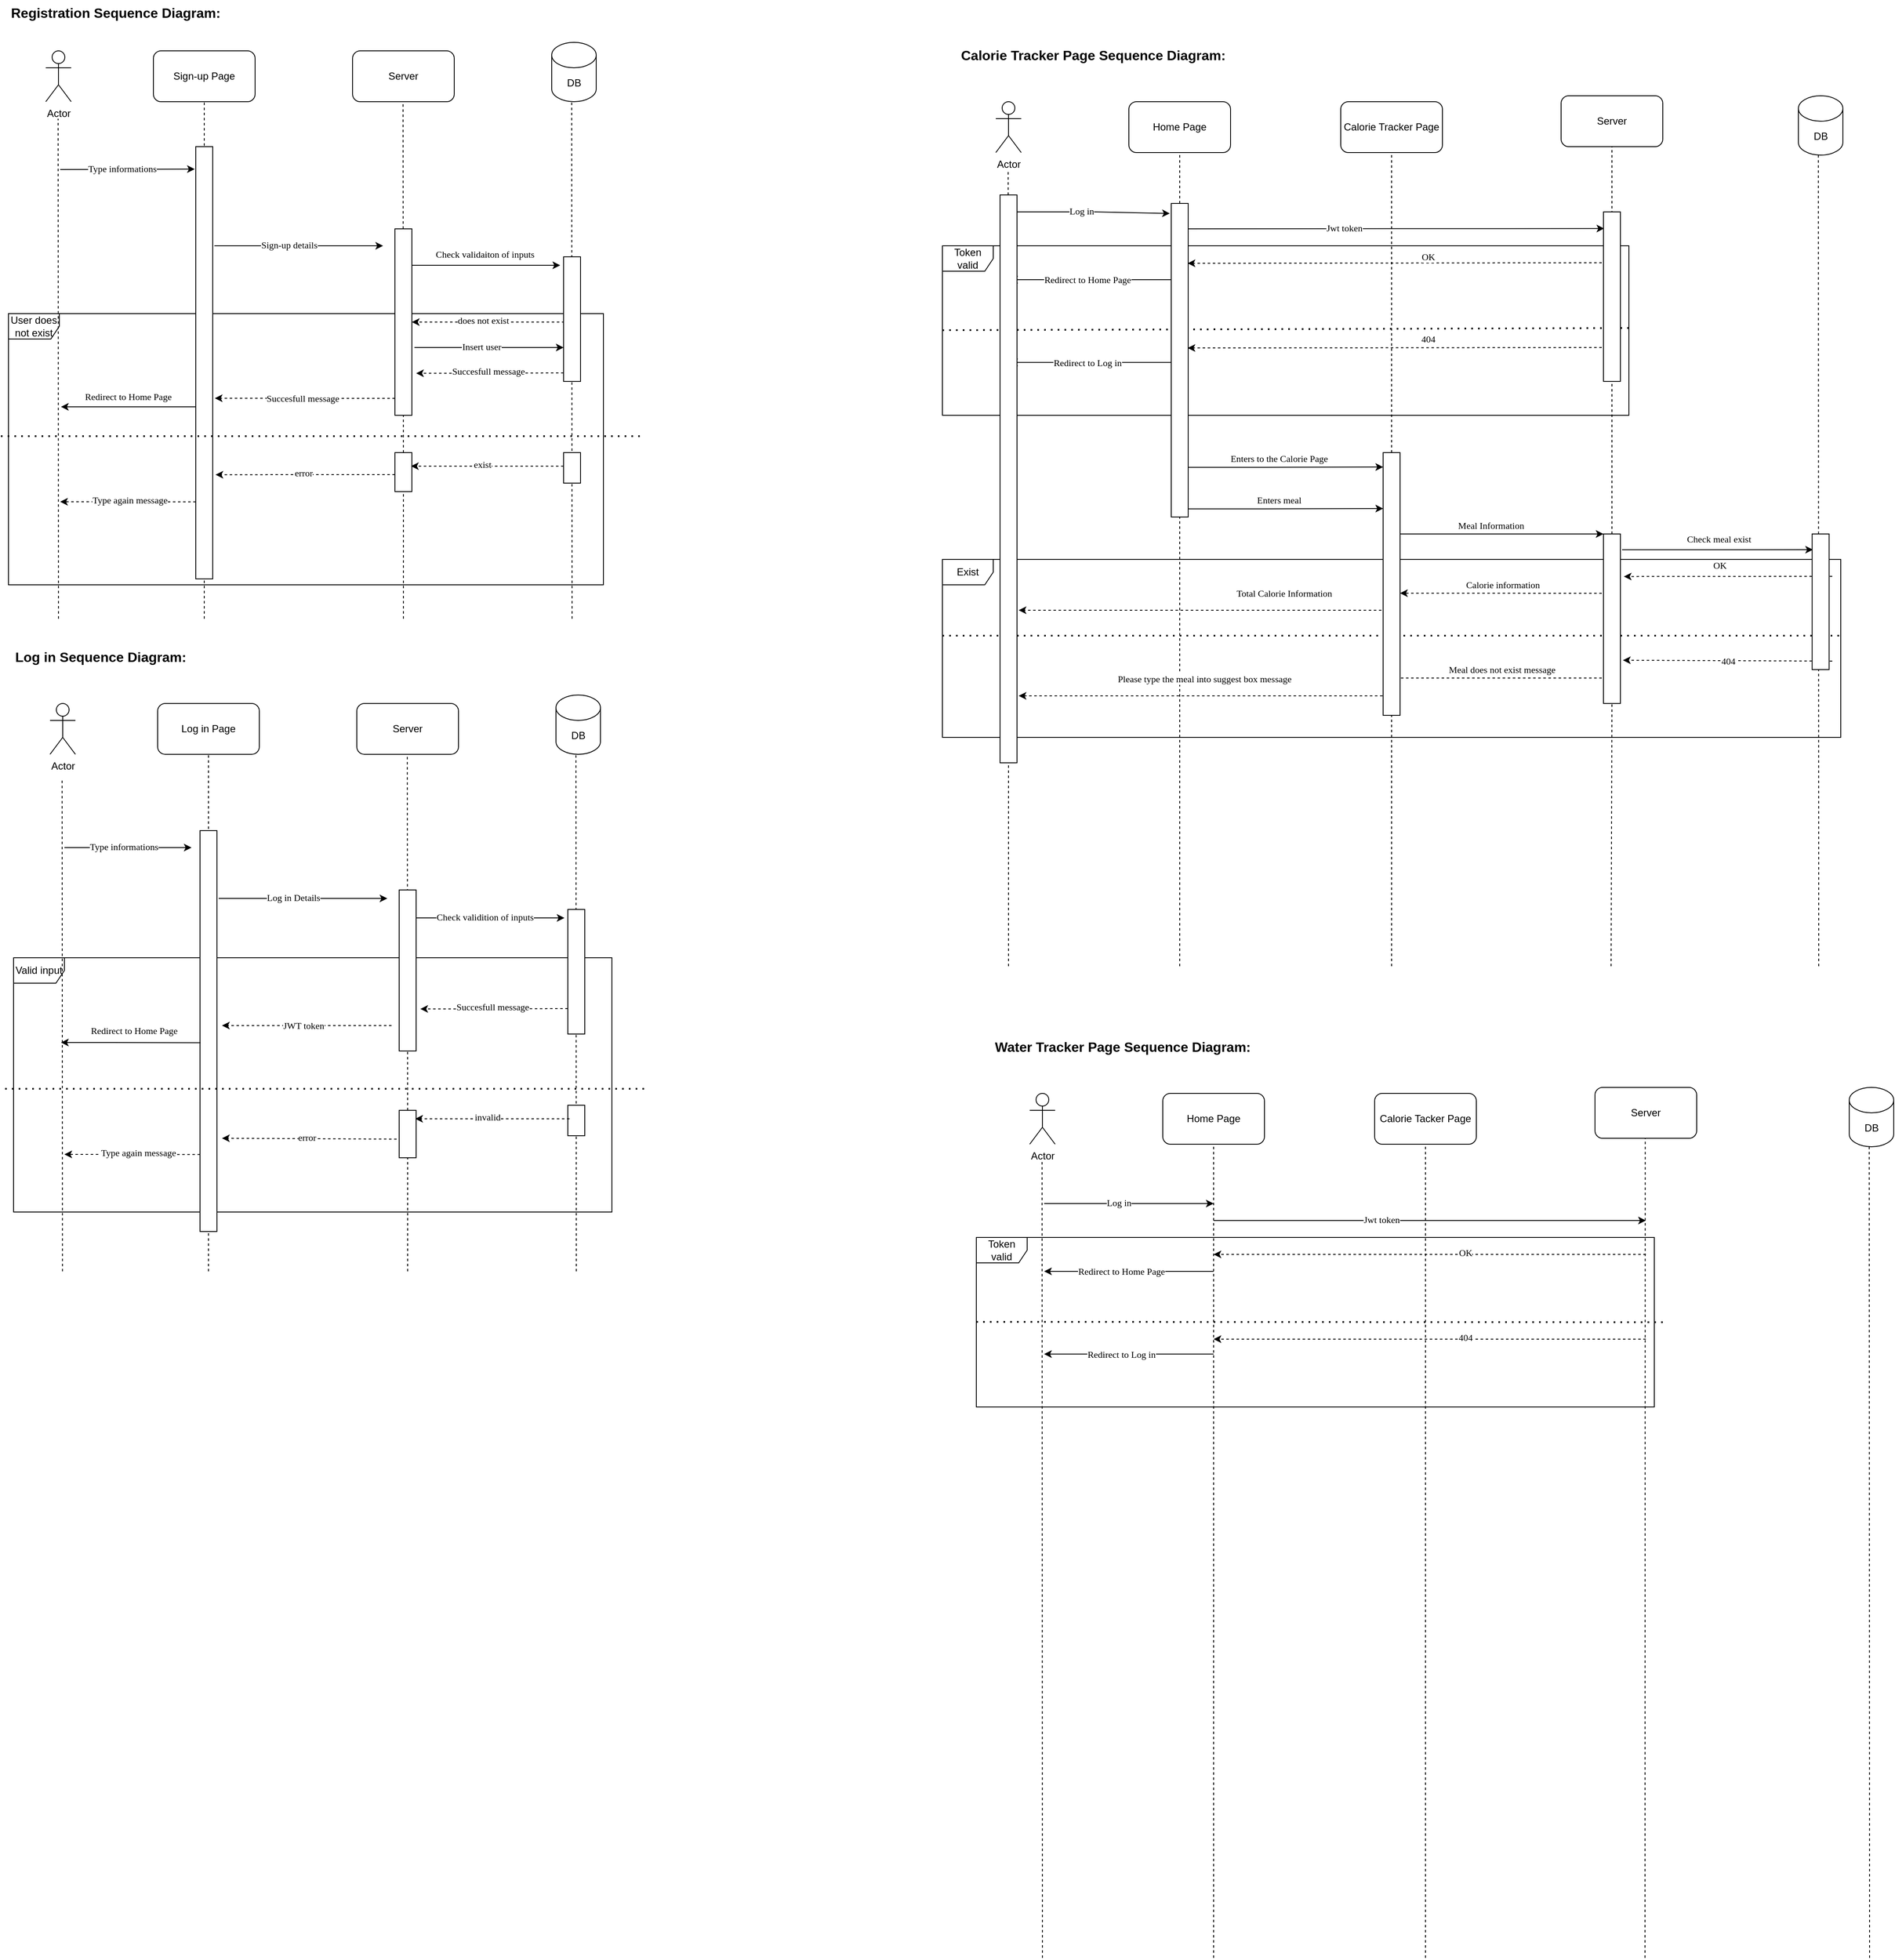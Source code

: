 <mxfile version="17.4.6" type="github">
  <diagram id="nZLM94ovh3mV7z_dbmCm" name="Page-1">
    <mxGraphModel dx="1497" dy="802" grid="1" gridSize="10" guides="1" tooltips="1" connect="1" arrows="1" fold="1" page="1" pageScale="1" pageWidth="5000" pageHeight="5000" math="0" shadow="0">
      <root>
        <mxCell id="0" />
        <mxCell id="1" parent="0" />
        <mxCell id="Yexyb0BpfmFyETItAoxo-177" value="Token valid" style="shape=umlFrame;whiteSpace=wrap;html=1;" vertex="1" parent="1">
          <mxGeometry x="1140" y="310" width="810" height="200" as="geometry" />
        </mxCell>
        <mxCell id="Yexyb0BpfmFyETItAoxo-48" value="Valid input" style="shape=umlFrame;whiteSpace=wrap;html=1;" vertex="1" parent="1">
          <mxGeometry x="44" y="1150" width="706" height="300" as="geometry" />
        </mxCell>
        <mxCell id="Yexyb0BpfmFyETItAoxo-45" value="User does not exist" style="shape=umlFrame;whiteSpace=wrap;html=1;" vertex="1" parent="1">
          <mxGeometry x="38" y="390" width="702" height="320" as="geometry" />
        </mxCell>
        <mxCell id="M2i2G8UK4aQcAIyvz-Gb-9" value="" style="endArrow=none;dashed=1;html=1;rounded=0;fontFamily=Verdana;entryX=0.5;entryY=1;entryDx=0;entryDy=0;startArrow=none;" parent="1" edge="1">
          <mxGeometry width="50" height="50" relative="1" as="geometry">
            <mxPoint x="703" y="750" as="sourcePoint" />
            <mxPoint x="702.58" y="140" as="targetPoint" />
          </mxGeometry>
        </mxCell>
        <mxCell id="M2i2G8UK4aQcAIyvz-Gb-10" value="" style="endArrow=none;dashed=1;html=1;rounded=0;fontFamily=Verdana;entryX=0.5;entryY=1;entryDx=0;entryDy=0;startArrow=none;" parent="1" source="M2i2G8UK4aQcAIyvz-Gb-37" edge="1">
          <mxGeometry width="50" height="50" relative="1" as="geometry">
            <mxPoint x="503.58" y="850" as="sourcePoint" />
            <mxPoint x="503.58" y="140" as="targetPoint" />
          </mxGeometry>
        </mxCell>
        <mxCell id="M2i2G8UK4aQcAIyvz-Gb-11" value="" style="endArrow=none;dashed=1;html=1;rounded=0;fontFamily=Verdana;entryX=0.5;entryY=1;entryDx=0;entryDy=0;" parent="1" target="M2i2G8UK4aQcAIyvz-Gb-12" edge="1">
          <mxGeometry width="50" height="50" relative="1" as="geometry">
            <mxPoint x="269" y="750" as="sourcePoint" />
            <mxPoint x="429" y="60" as="targetPoint" />
          </mxGeometry>
        </mxCell>
        <mxCell id="M2i2G8UK4aQcAIyvz-Gb-12" value="Sign-up Page" style="rounded=1;whiteSpace=wrap;html=1;flipH=0;flipV=0;" parent="1" vertex="1">
          <mxGeometry x="209" y="80" width="120" height="60" as="geometry" />
        </mxCell>
        <mxCell id="M2i2G8UK4aQcAIyvz-Gb-13" value="Server" style="rounded=1;whiteSpace=wrap;html=1;flipH=0;flipV=0;" parent="1" vertex="1">
          <mxGeometry x="444" y="80" width="120" height="60" as="geometry" />
        </mxCell>
        <mxCell id="M2i2G8UK4aQcAIyvz-Gb-14" value="DB" style="shape=cylinder3;whiteSpace=wrap;html=1;boundedLbl=1;backgroundOutline=1;size=15;flipH=0;flipV=0;" parent="1" vertex="1">
          <mxGeometry x="679" y="70" width="52.5" height="70" as="geometry" />
        </mxCell>
        <mxCell id="M2i2G8UK4aQcAIyvz-Gb-15" value="Actor" style="shape=umlActor;verticalLabelPosition=bottom;verticalAlign=top;html=1;outlineConnect=0;" parent="1" vertex="1">
          <mxGeometry x="82" y="80" width="30" height="60" as="geometry" />
        </mxCell>
        <mxCell id="M2i2G8UK4aQcAIyvz-Gb-16" value="" style="endArrow=classic;html=1;rounded=0;fontFamily=Verdana;entryX=-0.061;entryY=0.052;entryDx=0;entryDy=0;entryPerimeter=0;" parent="1" edge="1" target="M2i2G8UK4aQcAIyvz-Gb-28">
          <mxGeometry width="50" height="50" relative="1" as="geometry">
            <mxPoint x="99" y="220" as="sourcePoint" />
            <mxPoint x="249" y="220" as="targetPoint" />
          </mxGeometry>
        </mxCell>
        <mxCell id="M2i2G8UK4aQcAIyvz-Gb-17" value="Type informations" style="edgeLabel;html=1;align=center;verticalAlign=middle;resizable=0;points=[];fontFamily=Verdana;" parent="M2i2G8UK4aQcAIyvz-Gb-16" vertex="1" connectable="0">
          <mxGeometry x="-0.293" y="1" relative="1" as="geometry">
            <mxPoint x="17" as="offset" />
          </mxGeometry>
        </mxCell>
        <mxCell id="M2i2G8UK4aQcAIyvz-Gb-18" value="" style="endArrow=classic;html=1;rounded=0;fontFamily=Verdana;" parent="1" edge="1">
          <mxGeometry width="50" height="50" relative="1" as="geometry">
            <mxPoint x="281.0" y="310" as="sourcePoint" />
            <mxPoint x="480" y="310" as="targetPoint" />
          </mxGeometry>
        </mxCell>
        <mxCell id="M2i2G8UK4aQcAIyvz-Gb-19" value="Sign-up details" style="edgeLabel;html=1;align=center;verticalAlign=middle;resizable=0;points=[];fontFamily=Verdana;" parent="M2i2G8UK4aQcAIyvz-Gb-18" vertex="1" connectable="0">
          <mxGeometry x="-0.293" y="1" relative="1" as="geometry">
            <mxPoint x="17" as="offset" />
          </mxGeometry>
        </mxCell>
        <mxCell id="M2i2G8UK4aQcAIyvz-Gb-20" value="" style="endArrow=classic;html=1;rounded=0;fontFamily=Verdana;" parent="1" edge="1">
          <mxGeometry width="50" height="50" relative="1" as="geometry">
            <mxPoint x="499" y="333" as="sourcePoint" />
            <mxPoint x="689" y="333" as="targetPoint" />
          </mxGeometry>
        </mxCell>
        <mxCell id="M2i2G8UK4aQcAIyvz-Gb-21" value="Check validaiton of inputs" style="edgeLabel;html=1;align=center;verticalAlign=middle;resizable=0;points=[];fontFamily=Verdana;" parent="M2i2G8UK4aQcAIyvz-Gb-20" vertex="1" connectable="0">
          <mxGeometry x="-0.293" y="1" relative="1" as="geometry">
            <mxPoint x="34" y="-12" as="offset" />
          </mxGeometry>
        </mxCell>
        <mxCell id="M2i2G8UK4aQcAIyvz-Gb-22" value="" style="endArrow=classic;html=1;rounded=0;dashed=1;fontFamily=Verdana;" parent="1" edge="1">
          <mxGeometry width="50" height="50" relative="1" as="geometry">
            <mxPoint x="694" y="400" as="sourcePoint" />
            <mxPoint x="514" y="400" as="targetPoint" />
          </mxGeometry>
        </mxCell>
        <mxCell id="M2i2G8UK4aQcAIyvz-Gb-23" value="does not exist" style="edgeLabel;html=1;align=center;verticalAlign=middle;resizable=0;points=[];fontFamily=Verdana;" parent="M2i2G8UK4aQcAIyvz-Gb-22" vertex="1" connectable="0">
          <mxGeometry x="-0.293" y="1" relative="1" as="geometry">
            <mxPoint x="-33" y="-3" as="offset" />
          </mxGeometry>
        </mxCell>
        <mxCell id="M2i2G8UK4aQcAIyvz-Gb-24" value="" style="endArrow=classic;html=1;rounded=0;dashed=1;fontFamily=Verdana;entryX=1.125;entryY=0.582;entryDx=0;entryDy=0;entryPerimeter=0;" parent="1" target="M2i2G8UK4aQcAIyvz-Gb-28" edge="1">
          <mxGeometry width="50" height="50" relative="1" as="geometry">
            <mxPoint x="494" y="490" as="sourcePoint" />
            <mxPoint x="289" y="490" as="targetPoint" />
          </mxGeometry>
        </mxCell>
        <mxCell id="M2i2G8UK4aQcAIyvz-Gb-25" value="Succesfull message" style="edgeLabel;html=1;align=center;verticalAlign=middle;resizable=0;points=[];fontFamily=Verdana;" parent="M2i2G8UK4aQcAIyvz-Gb-24" vertex="1" connectable="0">
          <mxGeometry x="-0.293" y="1" relative="1" as="geometry">
            <mxPoint x="-34" y="-1" as="offset" />
          </mxGeometry>
        </mxCell>
        <mxCell id="M2i2G8UK4aQcAIyvz-Gb-28" value="" style="verticalLabelPosition=bottom;verticalAlign=top;html=1;shape=mxgraph.basic.rect;fillColor2=none;strokeWidth=1;size=20;indent=5;fontFamily=Verdana;" parent="1" vertex="1">
          <mxGeometry x="259" y="193" width="20" height="510" as="geometry" />
        </mxCell>
        <mxCell id="M2i2G8UK4aQcAIyvz-Gb-29" value="" style="verticalLabelPosition=bottom;verticalAlign=top;html=1;shape=mxgraph.basic.rect;fillColor2=none;strokeWidth=1;size=20;indent=5;fontFamily=Verdana;" parent="1" vertex="1">
          <mxGeometry x="693" y="323" width="20" height="147" as="geometry" />
        </mxCell>
        <mxCell id="M2i2G8UK4aQcAIyvz-Gb-30" value="" style="endArrow=none;dashed=1;html=1;dashPattern=1 3;strokeWidth=2;rounded=0;fontFamily=Verdana;" parent="1" edge="1">
          <mxGeometry width="50" height="50" relative="1" as="geometry">
            <mxPoint x="29" y="534.58" as="sourcePoint" />
            <mxPoint x="789" y="534.58" as="targetPoint" />
          </mxGeometry>
        </mxCell>
        <mxCell id="M2i2G8UK4aQcAIyvz-Gb-31" value="" style="verticalLabelPosition=bottom;verticalAlign=top;html=1;shape=mxgraph.basic.rect;fillColor2=none;strokeWidth=1;size=20;indent=5;fontFamily=Verdana;" parent="1" vertex="1">
          <mxGeometry x="494" y="290" width="20" height="220" as="geometry" />
        </mxCell>
        <mxCell id="M2i2G8UK4aQcAIyvz-Gb-32" value="" style="endArrow=classic;html=1;rounded=0;fontFamily=Verdana;" parent="1" edge="1">
          <mxGeometry width="50" height="50" relative="1" as="geometry">
            <mxPoint x="517" y="430" as="sourcePoint" />
            <mxPoint x="693.0" y="430" as="targetPoint" />
          </mxGeometry>
        </mxCell>
        <mxCell id="M2i2G8UK4aQcAIyvz-Gb-33" value="Insert user" style="edgeLabel;html=1;align=center;verticalAlign=middle;resizable=0;points=[];fontFamily=Verdana;" parent="M2i2G8UK4aQcAIyvz-Gb-32" vertex="1" connectable="0">
          <mxGeometry x="-0.293" y="1" relative="1" as="geometry">
            <mxPoint x="17" as="offset" />
          </mxGeometry>
        </mxCell>
        <mxCell id="M2i2G8UK4aQcAIyvz-Gb-34" value="" style="endArrow=classic;html=1;rounded=0;dashed=1;fontFamily=Verdana;" parent="1" edge="1">
          <mxGeometry width="50" height="50" relative="1" as="geometry">
            <mxPoint x="693.0" y="460" as="sourcePoint" />
            <mxPoint x="519" y="460.42" as="targetPoint" />
          </mxGeometry>
        </mxCell>
        <mxCell id="M2i2G8UK4aQcAIyvz-Gb-35" value="Succesfull message" style="edgeLabel;html=1;align=center;verticalAlign=middle;resizable=0;points=[];fontFamily=Verdana;" parent="M2i2G8UK4aQcAIyvz-Gb-34" vertex="1" connectable="0">
          <mxGeometry x="-0.293" y="1" relative="1" as="geometry">
            <mxPoint x="-28" y="-3" as="offset" />
          </mxGeometry>
        </mxCell>
        <mxCell id="M2i2G8UK4aQcAIyvz-Gb-36" value="" style="verticalLabelPosition=bottom;verticalAlign=top;html=1;shape=mxgraph.basic.rect;fillColor2=none;strokeWidth=1;size=20;indent=5;fontFamily=Verdana;" parent="1" vertex="1">
          <mxGeometry x="693" y="554" width="20" height="36" as="geometry" />
        </mxCell>
        <mxCell id="M2i2G8UK4aQcAIyvz-Gb-37" value="" style="verticalLabelPosition=bottom;verticalAlign=top;html=1;shape=mxgraph.basic.rect;fillColor2=none;strokeWidth=1;size=20;indent=5;fontFamily=Verdana;" parent="1" vertex="1">
          <mxGeometry x="494" y="554" width="20" height="46" as="geometry" />
        </mxCell>
        <mxCell id="M2i2G8UK4aQcAIyvz-Gb-38" value="" style="endArrow=none;dashed=1;html=1;rounded=0;fontFamily=Verdana;entryX=0.5;entryY=1;entryDx=0;entryDy=0;" parent="1" target="M2i2G8UK4aQcAIyvz-Gb-37" edge="1">
          <mxGeometry width="50" height="50" relative="1" as="geometry">
            <mxPoint x="504" y="750" as="sourcePoint" />
            <mxPoint x="503.58" y="140" as="targetPoint" />
          </mxGeometry>
        </mxCell>
        <mxCell id="M2i2G8UK4aQcAIyvz-Gb-39" value="" style="endArrow=classic;html=1;rounded=0;dashed=1;fontFamily=Verdana;" parent="1" edge="1">
          <mxGeometry width="50" height="50" relative="1" as="geometry">
            <mxPoint x="693.0" y="570" as="sourcePoint" />
            <mxPoint x="513.0" y="570" as="targetPoint" />
          </mxGeometry>
        </mxCell>
        <mxCell id="M2i2G8UK4aQcAIyvz-Gb-40" value="exist" style="edgeLabel;html=1;align=center;verticalAlign=middle;resizable=0;points=[];fontFamily=Verdana;" parent="M2i2G8UK4aQcAIyvz-Gb-39" vertex="1" connectable="0">
          <mxGeometry x="-0.293" y="1" relative="1" as="geometry">
            <mxPoint x="-33" y="-3" as="offset" />
          </mxGeometry>
        </mxCell>
        <mxCell id="M2i2G8UK4aQcAIyvz-Gb-41" value="" style="endArrow=classic;html=1;rounded=0;dashed=1;fontFamily=Verdana;entryX=1.167;entryY=0.759;entryDx=0;entryDy=0;entryPerimeter=0;" parent="1" target="M2i2G8UK4aQcAIyvz-Gb-28" edge="1">
          <mxGeometry width="50" height="50" relative="1" as="geometry">
            <mxPoint x="494" y="580" as="sourcePoint" />
            <mxPoint x="314" y="580" as="targetPoint" />
          </mxGeometry>
        </mxCell>
        <mxCell id="M2i2G8UK4aQcAIyvz-Gb-42" value="error" style="edgeLabel;html=1;align=center;verticalAlign=middle;resizable=0;points=[];fontFamily=Verdana;" parent="M2i2G8UK4aQcAIyvz-Gb-41" vertex="1" connectable="0">
          <mxGeometry x="-0.293" y="1" relative="1" as="geometry">
            <mxPoint x="-33" y="-3" as="offset" />
          </mxGeometry>
        </mxCell>
        <mxCell id="M2i2G8UK4aQcAIyvz-Gb-43" value="" style="endArrow=classic;html=1;rounded=0;dashed=1;fontFamily=Verdana;" parent="1" edge="1">
          <mxGeometry width="50" height="50" relative="1" as="geometry">
            <mxPoint x="259" y="612.08" as="sourcePoint" />
            <mxPoint x="99" y="612" as="targetPoint" />
          </mxGeometry>
        </mxCell>
        <mxCell id="M2i2G8UK4aQcAIyvz-Gb-44" value="Type again message" style="edgeLabel;html=1;align=center;verticalAlign=middle;resizable=0;points=[];fontFamily=Verdana;" parent="M2i2G8UK4aQcAIyvz-Gb-43" vertex="1" connectable="0">
          <mxGeometry x="-0.293" y="1" relative="1" as="geometry">
            <mxPoint x="-22" y="-3" as="offset" />
          </mxGeometry>
        </mxCell>
        <mxCell id="M2i2G8UK4aQcAIyvz-Gb-45" value="" style="endArrow=none;dashed=1;html=1;rounded=0;fontFamily=Verdana;entryX=0.5;entryY=1;entryDx=0;entryDy=0;" parent="1" edge="1">
          <mxGeometry width="50" height="50" relative="1" as="geometry">
            <mxPoint x="97" y="750" as="sourcePoint" />
            <mxPoint x="96.58" y="160" as="targetPoint" />
          </mxGeometry>
        </mxCell>
        <mxCell id="M2i2G8UK4aQcAIyvz-Gb-48" value="Registration Sequence Diagram:" style="text;html=1;strokeColor=none;fillColor=none;align=left;verticalAlign=middle;whiteSpace=wrap;rounded=0;fontStyle=1;fontSize=16;" parent="1" vertex="1">
          <mxGeometry x="39" y="20" width="341" height="30" as="geometry" />
        </mxCell>
        <mxCell id="Yexyb0BpfmFyETItAoxo-3" value="" style="endArrow=none;dashed=1;html=1;rounded=0;fontFamily=Verdana;entryX=0.5;entryY=1;entryDx=0;entryDy=0;" edge="1" parent="1">
          <mxGeometry width="50" height="50" relative="1" as="geometry">
            <mxPoint x="708" y="1520" as="sourcePoint" />
            <mxPoint x="707.58" y="910" as="targetPoint" />
          </mxGeometry>
        </mxCell>
        <mxCell id="Yexyb0BpfmFyETItAoxo-4" value="" style="endArrow=none;dashed=1;html=1;rounded=0;fontFamily=Verdana;entryX=0.5;entryY=1;entryDx=0;entryDy=0;startArrow=none;" edge="1" parent="1" source="Yexyb0BpfmFyETItAoxo-31">
          <mxGeometry width="50" height="50" relative="1" as="geometry">
            <mxPoint x="508.58" y="1620" as="sourcePoint" />
            <mxPoint x="508.58" y="910" as="targetPoint" />
          </mxGeometry>
        </mxCell>
        <mxCell id="Yexyb0BpfmFyETItAoxo-5" value="" style="endArrow=none;dashed=1;html=1;rounded=0;fontFamily=Verdana;entryX=0.5;entryY=1;entryDx=0;entryDy=0;" edge="1" parent="1" target="Yexyb0BpfmFyETItAoxo-6">
          <mxGeometry width="50" height="50" relative="1" as="geometry">
            <mxPoint x="274" y="1520" as="sourcePoint" />
            <mxPoint x="434" y="830" as="targetPoint" />
          </mxGeometry>
        </mxCell>
        <mxCell id="Yexyb0BpfmFyETItAoxo-6" value="Log in Page" style="rounded=1;whiteSpace=wrap;html=1;flipH=0;flipV=0;" vertex="1" parent="1">
          <mxGeometry x="214" y="850" width="120" height="60" as="geometry" />
        </mxCell>
        <mxCell id="Yexyb0BpfmFyETItAoxo-7" value="Server" style="rounded=1;whiteSpace=wrap;html=1;flipH=0;flipV=0;" vertex="1" parent="1">
          <mxGeometry x="449" y="850" width="120" height="60" as="geometry" />
        </mxCell>
        <mxCell id="Yexyb0BpfmFyETItAoxo-8" value="DB" style="shape=cylinder3;whiteSpace=wrap;html=1;boundedLbl=1;backgroundOutline=1;size=15;flipH=0;flipV=0;" vertex="1" parent="1">
          <mxGeometry x="684" y="840" width="52.5" height="70" as="geometry" />
        </mxCell>
        <mxCell id="Yexyb0BpfmFyETItAoxo-9" value="Actor" style="shape=umlActor;verticalLabelPosition=bottom;verticalAlign=top;html=1;outlineConnect=0;" vertex="1" parent="1">
          <mxGeometry x="87" y="850" width="30" height="60" as="geometry" />
        </mxCell>
        <mxCell id="Yexyb0BpfmFyETItAoxo-10" value="" style="endArrow=classic;html=1;rounded=0;fontFamily=Verdana;" edge="1" parent="1">
          <mxGeometry width="50" height="50" relative="1" as="geometry">
            <mxPoint x="104" y="1020" as="sourcePoint" />
            <mxPoint x="254" y="1020" as="targetPoint" />
          </mxGeometry>
        </mxCell>
        <mxCell id="Yexyb0BpfmFyETItAoxo-11" value="Type informations" style="edgeLabel;html=1;align=center;verticalAlign=middle;resizable=0;points=[];fontFamily=Verdana;" vertex="1" connectable="0" parent="Yexyb0BpfmFyETItAoxo-10">
          <mxGeometry x="-0.293" y="1" relative="1" as="geometry">
            <mxPoint x="17" as="offset" />
          </mxGeometry>
        </mxCell>
        <mxCell id="Yexyb0BpfmFyETItAoxo-12" value="" style="endArrow=classic;html=1;rounded=0;fontFamily=Verdana;" edge="1" parent="1">
          <mxGeometry width="50" height="50" relative="1" as="geometry">
            <mxPoint x="286.0" y="1080" as="sourcePoint" />
            <mxPoint x="485" y="1080" as="targetPoint" />
          </mxGeometry>
        </mxCell>
        <mxCell id="Yexyb0BpfmFyETItAoxo-13" value="Log in Details" style="edgeLabel;html=1;align=center;verticalAlign=middle;resizable=0;points=[];fontFamily=Verdana;" vertex="1" connectable="0" parent="Yexyb0BpfmFyETItAoxo-12">
          <mxGeometry x="-0.293" y="1" relative="1" as="geometry">
            <mxPoint x="17" as="offset" />
          </mxGeometry>
        </mxCell>
        <mxCell id="Yexyb0BpfmFyETItAoxo-14" value="" style="endArrow=classic;html=1;rounded=0;fontFamily=Verdana;" edge="1" parent="1">
          <mxGeometry width="50" height="50" relative="1" as="geometry">
            <mxPoint x="504" y="1103" as="sourcePoint" />
            <mxPoint x="694" y="1103" as="targetPoint" />
          </mxGeometry>
        </mxCell>
        <mxCell id="Yexyb0BpfmFyETItAoxo-15" value="Check validition of inputs" style="edgeLabel;html=1;align=center;verticalAlign=middle;resizable=0;points=[];fontFamily=Verdana;" vertex="1" connectable="0" parent="Yexyb0BpfmFyETItAoxo-14">
          <mxGeometry x="-0.293" y="1" relative="1" as="geometry">
            <mxPoint x="29" as="offset" />
          </mxGeometry>
        </mxCell>
        <mxCell id="Yexyb0BpfmFyETItAoxo-18" value="" style="endArrow=classic;html=1;rounded=0;dashed=1;fontFamily=Verdana;" edge="1" parent="1">
          <mxGeometry width="50" height="50" relative="1" as="geometry">
            <mxPoint x="490" y="1230" as="sourcePoint" />
            <mxPoint x="290" y="1230" as="targetPoint" />
            <Array as="points" />
          </mxGeometry>
        </mxCell>
        <mxCell id="Yexyb0BpfmFyETItAoxo-19" value="JWT token" style="edgeLabel;html=1;align=center;verticalAlign=middle;resizable=0;points=[];fontFamily=Verdana;" vertex="1" connectable="0" parent="Yexyb0BpfmFyETItAoxo-18">
          <mxGeometry x="-0.293" y="1" relative="1" as="geometry">
            <mxPoint x="-34" y="-1" as="offset" />
          </mxGeometry>
        </mxCell>
        <mxCell id="Yexyb0BpfmFyETItAoxo-22" value="" style="verticalLabelPosition=bottom;verticalAlign=top;html=1;shape=mxgraph.basic.rect;fillColor2=none;strokeWidth=1;size=20;indent=5;fontFamily=Verdana;" vertex="1" parent="1">
          <mxGeometry x="264" y="1000" width="20" height="473" as="geometry" />
        </mxCell>
        <mxCell id="Yexyb0BpfmFyETItAoxo-23" value="" style="verticalLabelPosition=bottom;verticalAlign=top;html=1;shape=mxgraph.basic.rect;fillColor2=none;strokeWidth=1;size=20;indent=5;fontFamily=Verdana;" vertex="1" parent="1">
          <mxGeometry x="698" y="1093" width="20" height="147" as="geometry" />
        </mxCell>
        <mxCell id="Yexyb0BpfmFyETItAoxo-24" value="" style="endArrow=none;dashed=1;html=1;dashPattern=1 3;strokeWidth=2;rounded=0;fontFamily=Verdana;" edge="1" parent="1">
          <mxGeometry width="50" height="50" relative="1" as="geometry">
            <mxPoint x="34" y="1304.58" as="sourcePoint" />
            <mxPoint x="794" y="1304.58" as="targetPoint" />
          </mxGeometry>
        </mxCell>
        <mxCell id="Yexyb0BpfmFyETItAoxo-25" value="" style="verticalLabelPosition=bottom;verticalAlign=top;html=1;shape=mxgraph.basic.rect;fillColor2=none;strokeWidth=1;size=20;indent=5;fontFamily=Verdana;" vertex="1" parent="1">
          <mxGeometry x="499" y="1070" width="20" height="190" as="geometry" />
        </mxCell>
        <mxCell id="Yexyb0BpfmFyETItAoxo-28" value="" style="endArrow=classic;html=1;rounded=0;dashed=1;fontFamily=Verdana;" edge="1" parent="1">
          <mxGeometry width="50" height="50" relative="1" as="geometry">
            <mxPoint x="698.0" y="1210" as="sourcePoint" />
            <mxPoint x="524" y="1210.42" as="targetPoint" />
          </mxGeometry>
        </mxCell>
        <mxCell id="Yexyb0BpfmFyETItAoxo-29" value="Succesfull message" style="edgeLabel;html=1;align=center;verticalAlign=middle;resizable=0;points=[];fontFamily=Verdana;" vertex="1" connectable="0" parent="Yexyb0BpfmFyETItAoxo-28">
          <mxGeometry x="-0.293" y="1" relative="1" as="geometry">
            <mxPoint x="-28" y="-3" as="offset" />
          </mxGeometry>
        </mxCell>
        <mxCell id="Yexyb0BpfmFyETItAoxo-30" value="" style="verticalLabelPosition=bottom;verticalAlign=top;html=1;shape=mxgraph.basic.rect;fillColor2=none;strokeWidth=1;size=20;indent=5;fontFamily=Verdana;" vertex="1" parent="1">
          <mxGeometry x="698" y="1324" width="20" height="36" as="geometry" />
        </mxCell>
        <mxCell id="Yexyb0BpfmFyETItAoxo-31" value="" style="verticalLabelPosition=bottom;verticalAlign=top;html=1;shape=mxgraph.basic.rect;fillColor2=none;strokeWidth=1;size=20;indent=5;fontFamily=Verdana;" vertex="1" parent="1">
          <mxGeometry x="499" y="1330" width="20" height="56" as="geometry" />
        </mxCell>
        <mxCell id="Yexyb0BpfmFyETItAoxo-32" value="" style="endArrow=none;dashed=1;html=1;rounded=0;fontFamily=Verdana;entryX=0.5;entryY=1;entryDx=0;entryDy=0;" edge="1" parent="1" target="Yexyb0BpfmFyETItAoxo-31">
          <mxGeometry width="50" height="50" relative="1" as="geometry">
            <mxPoint x="509" y="1520" as="sourcePoint" />
            <mxPoint x="508.58" y="910" as="targetPoint" />
          </mxGeometry>
        </mxCell>
        <mxCell id="Yexyb0BpfmFyETItAoxo-33" value="" style="endArrow=classic;html=1;rounded=0;dashed=1;fontFamily=Verdana;" edge="1" parent="1">
          <mxGeometry width="50" height="50" relative="1" as="geometry">
            <mxPoint x="700" y="1340" as="sourcePoint" />
            <mxPoint x="518.0" y="1340" as="targetPoint" />
          </mxGeometry>
        </mxCell>
        <mxCell id="Yexyb0BpfmFyETItAoxo-34" value="invalid" style="edgeLabel;html=1;align=center;verticalAlign=middle;resizable=0;points=[];fontFamily=Verdana;" vertex="1" connectable="0" parent="Yexyb0BpfmFyETItAoxo-33">
          <mxGeometry x="-0.293" y="1" relative="1" as="geometry">
            <mxPoint x="-33" y="-3" as="offset" />
          </mxGeometry>
        </mxCell>
        <mxCell id="Yexyb0BpfmFyETItAoxo-35" value="" style="endArrow=classic;html=1;rounded=0;dashed=1;fontFamily=Verdana;exitX=-0.15;exitY=0.607;exitDx=0;exitDy=0;exitPerimeter=0;" edge="1" parent="1" source="Yexyb0BpfmFyETItAoxo-31">
          <mxGeometry width="50" height="50" relative="1" as="geometry">
            <mxPoint x="499" y="1350" as="sourcePoint" />
            <mxPoint x="290" y="1363" as="targetPoint" />
          </mxGeometry>
        </mxCell>
        <mxCell id="Yexyb0BpfmFyETItAoxo-36" value="error" style="edgeLabel;html=1;align=center;verticalAlign=middle;resizable=0;points=[];fontFamily=Verdana;" vertex="1" connectable="0" parent="Yexyb0BpfmFyETItAoxo-35">
          <mxGeometry x="-0.293" y="1" relative="1" as="geometry">
            <mxPoint x="-33" y="-3" as="offset" />
          </mxGeometry>
        </mxCell>
        <mxCell id="Yexyb0BpfmFyETItAoxo-37" value="" style="endArrow=classic;html=1;rounded=0;dashed=1;fontFamily=Verdana;" edge="1" parent="1">
          <mxGeometry width="50" height="50" relative="1" as="geometry">
            <mxPoint x="264" y="1382.08" as="sourcePoint" />
            <mxPoint x="104" y="1382" as="targetPoint" />
          </mxGeometry>
        </mxCell>
        <mxCell id="Yexyb0BpfmFyETItAoxo-38" value="Type again message" style="edgeLabel;html=1;align=center;verticalAlign=middle;resizable=0;points=[];fontFamily=Verdana;" vertex="1" connectable="0" parent="Yexyb0BpfmFyETItAoxo-37">
          <mxGeometry x="-0.293" y="1" relative="1" as="geometry">
            <mxPoint x="-17" y="-3" as="offset" />
          </mxGeometry>
        </mxCell>
        <mxCell id="Yexyb0BpfmFyETItAoxo-39" value="" style="endArrow=none;dashed=1;html=1;rounded=0;fontFamily=Verdana;entryX=0.5;entryY=1;entryDx=0;entryDy=0;" edge="1" parent="1">
          <mxGeometry width="50" height="50" relative="1" as="geometry">
            <mxPoint x="101.71" y="1520" as="sourcePoint" />
            <mxPoint x="101.29" y="940" as="targetPoint" />
          </mxGeometry>
        </mxCell>
        <mxCell id="Yexyb0BpfmFyETItAoxo-43" value="Log in Sequence Diagram:" style="text;html=1;strokeColor=none;fillColor=none;align=left;verticalAlign=middle;whiteSpace=wrap;rounded=0;fontStyle=1;fontSize=16;" vertex="1" parent="1">
          <mxGeometry x="44" y="780" width="341" height="30" as="geometry" />
        </mxCell>
        <mxCell id="Yexyb0BpfmFyETItAoxo-89" value="" style="endArrow=none;dashed=1;html=1;rounded=0;fontFamily=Verdana;entryX=0.5;entryY=1;entryDx=0;entryDy=0;" edge="1" parent="1">
          <mxGeometry width="50" height="50" relative="1" as="geometry">
            <mxPoint x="2174" y="1160" as="sourcePoint" />
            <mxPoint x="2173.58" y="203" as="targetPoint" />
          </mxGeometry>
        </mxCell>
        <mxCell id="Yexyb0BpfmFyETItAoxo-91" value="" style="endArrow=none;dashed=1;html=1;rounded=0;fontFamily=Verdana;entryX=0.5;entryY=1;entryDx=0;entryDy=0;" edge="1" parent="1" target="Yexyb0BpfmFyETItAoxo-92">
          <mxGeometry width="50" height="50" relative="1" as="geometry">
            <mxPoint x="1420" y="1160" as="sourcePoint" />
            <mxPoint x="1580" y="120" as="targetPoint" />
          </mxGeometry>
        </mxCell>
        <mxCell id="Yexyb0BpfmFyETItAoxo-92" value="Home Page" style="rounded=1;whiteSpace=wrap;html=1;flipH=0;flipV=0;" vertex="1" parent="1">
          <mxGeometry x="1360" y="140" width="120" height="60" as="geometry" />
        </mxCell>
        <mxCell id="Yexyb0BpfmFyETItAoxo-93" value="Server" style="rounded=1;whiteSpace=wrap;html=1;flipH=0;flipV=0;" vertex="1" parent="1">
          <mxGeometry x="1870" y="133" width="120" height="60" as="geometry" />
        </mxCell>
        <mxCell id="Yexyb0BpfmFyETItAoxo-94" value="DB" style="shape=cylinder3;whiteSpace=wrap;html=1;boundedLbl=1;backgroundOutline=1;size=15;flipH=0;flipV=0;" vertex="1" parent="1">
          <mxGeometry x="2150" y="133" width="52.5" height="70" as="geometry" />
        </mxCell>
        <mxCell id="Yexyb0BpfmFyETItAoxo-95" value="Actor" style="shape=umlActor;verticalLabelPosition=bottom;verticalAlign=top;html=1;outlineConnect=0;" vertex="1" parent="1">
          <mxGeometry x="1203" y="140" width="30" height="60" as="geometry" />
        </mxCell>
        <mxCell id="Yexyb0BpfmFyETItAoxo-123" value="" style="endArrow=none;dashed=1;html=1;rounded=0;fontFamily=Verdana;entryX=0.5;entryY=1;entryDx=0;entryDy=0;startArrow=none;" edge="1" parent="1" source="Yexyb0BpfmFyETItAoxo-258">
          <mxGeometry width="50" height="50" relative="1" as="geometry">
            <mxPoint x="1218" y="1160" as="sourcePoint" />
            <mxPoint x="1217.58" y="220" as="targetPoint" />
          </mxGeometry>
        </mxCell>
        <mxCell id="Yexyb0BpfmFyETItAoxo-124" value="Calorie Tracker Page Sequence Diagram:" style="text;html=1;strokeColor=none;fillColor=none;align=left;verticalAlign=middle;whiteSpace=wrap;rounded=0;fontStyle=1;fontSize=16;" vertex="1" parent="1">
          <mxGeometry x="1160" y="70" width="341" height="30" as="geometry" />
        </mxCell>
        <mxCell id="Yexyb0BpfmFyETItAoxo-125" value="" style="endArrow=none;dashed=1;html=1;rounded=0;fontFamily=Verdana;entryX=0.5;entryY=1;entryDx=0;entryDy=0;startArrow=none;" edge="1" parent="1" target="Yexyb0BpfmFyETItAoxo-126" source="Yexyb0BpfmFyETItAoxo-250">
          <mxGeometry width="50" height="50" relative="1" as="geometry">
            <mxPoint x="1670" y="1160" as="sourcePoint" />
            <mxPoint x="1830" y="120" as="targetPoint" />
          </mxGeometry>
        </mxCell>
        <mxCell id="Yexyb0BpfmFyETItAoxo-126" value="Calorie Tracker Page" style="rounded=1;whiteSpace=wrap;html=1;flipH=0;flipV=0;" vertex="1" parent="1">
          <mxGeometry x="1610" y="140" width="120" height="60" as="geometry" />
        </mxCell>
        <mxCell id="Yexyb0BpfmFyETItAoxo-173" value="" style="endArrow=classic;html=1;rounded=0;fontFamily=Verdana;entryX=-0.087;entryY=0.032;entryDx=0;entryDy=0;entryPerimeter=0;" edge="1" parent="1" target="Yexyb0BpfmFyETItAoxo-247">
          <mxGeometry width="50" height="50" relative="1" as="geometry">
            <mxPoint x="1220" y="270" as="sourcePoint" />
            <mxPoint x="1420" y="270" as="targetPoint" />
            <Array as="points">
              <mxPoint x="1320" y="270" />
            </Array>
          </mxGeometry>
        </mxCell>
        <mxCell id="Yexyb0BpfmFyETItAoxo-174" value="Log in" style="edgeLabel;html=1;align=center;verticalAlign=middle;resizable=0;points=[];fontFamily=Verdana;" vertex="1" connectable="0" parent="Yexyb0BpfmFyETItAoxo-173">
          <mxGeometry x="-0.293" y="1" relative="1" as="geometry">
            <mxPoint x="17" as="offset" />
          </mxGeometry>
        </mxCell>
        <mxCell id="Yexyb0BpfmFyETItAoxo-175" value="" style="endArrow=classic;html=1;rounded=0;fontFamily=Verdana;entryX=0.045;entryY=0.098;entryDx=0;entryDy=0;entryPerimeter=0;" edge="1" parent="1" target="Yexyb0BpfmFyETItAoxo-252">
          <mxGeometry width="50" height="50" relative="1" as="geometry">
            <mxPoint x="1420" y="290" as="sourcePoint" />
            <mxPoint x="1900" y="290" as="targetPoint" />
          </mxGeometry>
        </mxCell>
        <mxCell id="Yexyb0BpfmFyETItAoxo-176" value="Jwt token" style="edgeLabel;html=1;align=center;verticalAlign=middle;resizable=0;points=[];fontFamily=Verdana;" vertex="1" connectable="0" parent="Yexyb0BpfmFyETItAoxo-175">
          <mxGeometry x="-0.293" y="1" relative="1" as="geometry">
            <mxPoint x="17" as="offset" />
          </mxGeometry>
        </mxCell>
        <mxCell id="Yexyb0BpfmFyETItAoxo-182" value="" style="endArrow=none;dashed=1;html=1;dashPattern=1 3;strokeWidth=2;rounded=0;fontFamily=Verdana;entryX=1.006;entryY=0.485;entryDx=0;entryDy=0;entryPerimeter=0;" edge="1" parent="1" target="Yexyb0BpfmFyETItAoxo-177">
          <mxGeometry width="50" height="50" relative="1" as="geometry">
            <mxPoint x="1140" y="409.57" as="sourcePoint" />
            <mxPoint x="1910" y="410" as="targetPoint" />
          </mxGeometry>
        </mxCell>
        <mxCell id="Yexyb0BpfmFyETItAoxo-185" value="" style="endArrow=classic;html=1;rounded=0;dashed=1;fontFamily=Verdana;entryX=0.966;entryY=0.191;entryDx=0;entryDy=0;entryPerimeter=0;" edge="1" parent="1" target="Yexyb0BpfmFyETItAoxo-247">
          <mxGeometry width="50" height="50" relative="1" as="geometry">
            <mxPoint x="1930.0" y="330" as="sourcePoint" />
            <mxPoint x="1420" y="330" as="targetPoint" />
          </mxGeometry>
        </mxCell>
        <mxCell id="Yexyb0BpfmFyETItAoxo-186" value="OK" style="edgeLabel;html=1;align=center;verticalAlign=middle;resizable=0;points=[];fontFamily=Verdana;" vertex="1" connectable="0" parent="Yexyb0BpfmFyETItAoxo-185">
          <mxGeometry x="-0.293" y="1" relative="1" as="geometry">
            <mxPoint x="-40" y="-8" as="offset" />
          </mxGeometry>
        </mxCell>
        <mxCell id="Yexyb0BpfmFyETItAoxo-188" value="" style="endArrow=classic;html=1;rounded=0;fontFamily=Verdana;" edge="1" parent="1">
          <mxGeometry width="50" height="50" relative="1" as="geometry">
            <mxPoint x="1420" y="350.0" as="sourcePoint" />
            <mxPoint x="1220" y="350.0" as="targetPoint" />
            <Array as="points">
              <mxPoint x="1320" y="350" />
            </Array>
          </mxGeometry>
        </mxCell>
        <mxCell id="Yexyb0BpfmFyETItAoxo-196" value="&lt;span style=&quot;font-family: &amp;#34;verdana&amp;#34;&quot;&gt;Redirect to Home Page&lt;/span&gt;" style="edgeLabel;html=1;align=center;verticalAlign=middle;resizable=0;points=[];" vertex="1" connectable="0" parent="Yexyb0BpfmFyETItAoxo-188">
          <mxGeometry x="-0.639" y="4" relative="1" as="geometry">
            <mxPoint x="-73" y="-4" as="offset" />
          </mxGeometry>
        </mxCell>
        <mxCell id="Yexyb0BpfmFyETItAoxo-190" value="" style="endArrow=classic;html=1;rounded=0;fontFamily=Verdana;" edge="1" parent="1">
          <mxGeometry width="50" height="50" relative="1" as="geometry">
            <mxPoint x="259" y="500.0" as="sourcePoint" />
            <mxPoint x="100" y="500" as="targetPoint" />
            <Array as="points">
              <mxPoint x="159" y="500" />
            </Array>
          </mxGeometry>
        </mxCell>
        <mxCell id="Yexyb0BpfmFyETItAoxo-191" value="Redirect to Home Page" style="edgeLabel;html=1;align=center;verticalAlign=middle;resizable=0;points=[];fontFamily=Verdana;" vertex="1" connectable="0" parent="1">
          <mxGeometry x="169.995" y="489.997" as="geometry">
            <mxPoint x="9" y="-2" as="offset" />
          </mxGeometry>
        </mxCell>
        <mxCell id="Yexyb0BpfmFyETItAoxo-192" value="" style="endArrow=classic;html=1;rounded=0;fontFamily=Verdana;exitX=0.037;exitY=0.529;exitDx=0;exitDy=0;exitPerimeter=0;" edge="1" parent="1" source="Yexyb0BpfmFyETItAoxo-22">
          <mxGeometry width="50" height="50" relative="1" as="geometry">
            <mxPoint x="260" y="1250" as="sourcePoint" />
            <mxPoint x="100" y="1250" as="targetPoint" />
            <Array as="points">
              <mxPoint x="159" y="1250" />
            </Array>
          </mxGeometry>
        </mxCell>
        <mxCell id="Yexyb0BpfmFyETItAoxo-193" value="Redirect to Home Page" style="edgeLabel;html=1;align=center;verticalAlign=middle;resizable=0;points=[];fontFamily=Verdana;" vertex="1" connectable="0" parent="1">
          <mxGeometry x="179.995" y="499.997" as="geometry">
            <mxPoint x="6" y="736" as="offset" />
          </mxGeometry>
        </mxCell>
        <mxCell id="Yexyb0BpfmFyETItAoxo-194" value="" style="endArrow=classic;html=1;rounded=0;dashed=1;fontFamily=Verdana;entryX=0.966;entryY=0.461;entryDx=0;entryDy=0;entryPerimeter=0;" edge="1" parent="1" target="Yexyb0BpfmFyETItAoxo-247">
          <mxGeometry width="50" height="50" relative="1" as="geometry">
            <mxPoint x="1930" y="430.0" as="sourcePoint" />
            <mxPoint x="1450" y="440" as="targetPoint" />
          </mxGeometry>
        </mxCell>
        <mxCell id="Yexyb0BpfmFyETItAoxo-195" value="404" style="edgeLabel;html=1;align=center;verticalAlign=middle;resizable=0;points=[];fontFamily=Verdana;" vertex="1" connectable="0" parent="Yexyb0BpfmFyETItAoxo-194">
          <mxGeometry x="-0.293" y="1" relative="1" as="geometry">
            <mxPoint x="-40" y="-11" as="offset" />
          </mxGeometry>
        </mxCell>
        <mxCell id="Yexyb0BpfmFyETItAoxo-197" value="" style="endArrow=classic;html=1;rounded=0;fontFamily=Verdana;" edge="1" parent="1">
          <mxGeometry width="50" height="50" relative="1" as="geometry">
            <mxPoint x="1420" y="447.57" as="sourcePoint" />
            <mxPoint x="1220" y="447.57" as="targetPoint" />
            <Array as="points">
              <mxPoint x="1320" y="447.57" />
            </Array>
          </mxGeometry>
        </mxCell>
        <mxCell id="Yexyb0BpfmFyETItAoxo-198" value="&lt;span style=&quot;font-family: &amp;#34;verdana&amp;#34;&quot;&gt;Redirect to Log in&lt;/span&gt;" style="edgeLabel;html=1;align=center;verticalAlign=middle;resizable=0;points=[];" vertex="1" connectable="0" parent="Yexyb0BpfmFyETItAoxo-197">
          <mxGeometry x="-0.639" y="4" relative="1" as="geometry">
            <mxPoint x="-73" y="-4" as="offset" />
          </mxGeometry>
        </mxCell>
        <mxCell id="Yexyb0BpfmFyETItAoxo-199" value="Token valid" style="shape=umlFrame;whiteSpace=wrap;html=1;" vertex="1" parent="1">
          <mxGeometry x="1180" y="1480" width="800" height="200" as="geometry" />
        </mxCell>
        <mxCell id="Yexyb0BpfmFyETItAoxo-200" value="" style="endArrow=none;dashed=1;html=1;rounded=0;fontFamily=Verdana;entryX=0.5;entryY=1;entryDx=0;entryDy=0;" edge="1" parent="1">
          <mxGeometry width="50" height="50" relative="1" as="geometry">
            <mxPoint x="2234" y="2330" as="sourcePoint" />
            <mxPoint x="2233.58" y="1373" as="targetPoint" />
          </mxGeometry>
        </mxCell>
        <mxCell id="Yexyb0BpfmFyETItAoxo-201" value="" style="endArrow=none;dashed=1;html=1;rounded=0;fontFamily=Verdana;entryX=0.5;entryY=1;entryDx=0;entryDy=0;startArrow=none;" edge="1" parent="1">
          <mxGeometry width="50" height="50" relative="1" as="geometry">
            <mxPoint x="1969" y="2330" as="sourcePoint" />
            <mxPoint x="1969.29" y="1360" as="targetPoint" />
          </mxGeometry>
        </mxCell>
        <mxCell id="Yexyb0BpfmFyETItAoxo-202" value="" style="endArrow=none;dashed=1;html=1;rounded=0;fontFamily=Verdana;entryX=0.5;entryY=1;entryDx=0;entryDy=0;" edge="1" parent="1" target="Yexyb0BpfmFyETItAoxo-203">
          <mxGeometry width="50" height="50" relative="1" as="geometry">
            <mxPoint x="1460.0" y="2330" as="sourcePoint" />
            <mxPoint x="1620" y="1290" as="targetPoint" />
          </mxGeometry>
        </mxCell>
        <mxCell id="Yexyb0BpfmFyETItAoxo-203" value="Home Page" style="rounded=1;whiteSpace=wrap;html=1;flipH=0;flipV=0;" vertex="1" parent="1">
          <mxGeometry x="1400" y="1310" width="120" height="60" as="geometry" />
        </mxCell>
        <mxCell id="Yexyb0BpfmFyETItAoxo-204" value="Server" style="rounded=1;whiteSpace=wrap;html=1;flipH=0;flipV=0;" vertex="1" parent="1">
          <mxGeometry x="1910" y="1303" width="120" height="60" as="geometry" />
        </mxCell>
        <mxCell id="Yexyb0BpfmFyETItAoxo-205" value="DB" style="shape=cylinder3;whiteSpace=wrap;html=1;boundedLbl=1;backgroundOutline=1;size=15;flipH=0;flipV=0;" vertex="1" parent="1">
          <mxGeometry x="2210" y="1303" width="52.5" height="70" as="geometry" />
        </mxCell>
        <mxCell id="Yexyb0BpfmFyETItAoxo-206" value="Actor" style="shape=umlActor;verticalLabelPosition=bottom;verticalAlign=top;html=1;outlineConnect=0;" vertex="1" parent="1">
          <mxGeometry x="1243" y="1310" width="30" height="60" as="geometry" />
        </mxCell>
        <mxCell id="Yexyb0BpfmFyETItAoxo-207" value="" style="endArrow=none;dashed=1;html=1;rounded=0;fontFamily=Verdana;entryX=0.5;entryY=1;entryDx=0;entryDy=0;" edge="1" parent="1">
          <mxGeometry width="50" height="50" relative="1" as="geometry">
            <mxPoint x="1258" y="2330" as="sourcePoint" />
            <mxPoint x="1257.58" y="1390" as="targetPoint" />
          </mxGeometry>
        </mxCell>
        <mxCell id="Yexyb0BpfmFyETItAoxo-208" value="Water Tracker Page Sequence Diagram:" style="text;html=1;strokeColor=none;fillColor=none;align=left;verticalAlign=middle;whiteSpace=wrap;rounded=0;fontStyle=1;fontSize=16;" vertex="1" parent="1">
          <mxGeometry x="1200" y="1240" width="341" height="30" as="geometry" />
        </mxCell>
        <mxCell id="Yexyb0BpfmFyETItAoxo-209" value="" style="endArrow=none;dashed=1;html=1;rounded=0;fontFamily=Verdana;entryX=0.5;entryY=1;entryDx=0;entryDy=0;" edge="1" parent="1" target="Yexyb0BpfmFyETItAoxo-210">
          <mxGeometry width="50" height="50" relative="1" as="geometry">
            <mxPoint x="1710" y="2330" as="sourcePoint" />
            <mxPoint x="1870" y="1290" as="targetPoint" />
          </mxGeometry>
        </mxCell>
        <mxCell id="Yexyb0BpfmFyETItAoxo-210" value="Calorie Tacker Page" style="rounded=1;whiteSpace=wrap;html=1;flipH=0;flipV=0;" vertex="1" parent="1">
          <mxGeometry x="1650" y="1310" width="120" height="60" as="geometry" />
        </mxCell>
        <mxCell id="Yexyb0BpfmFyETItAoxo-211" value="" style="endArrow=classic;html=1;rounded=0;fontFamily=Verdana;" edge="1" parent="1">
          <mxGeometry width="50" height="50" relative="1" as="geometry">
            <mxPoint x="1260.0" y="1440" as="sourcePoint" />
            <mxPoint x="1460.0" y="1440" as="targetPoint" />
            <Array as="points">
              <mxPoint x="1360" y="1440" />
            </Array>
          </mxGeometry>
        </mxCell>
        <mxCell id="Yexyb0BpfmFyETItAoxo-212" value="Log in" style="edgeLabel;html=1;align=center;verticalAlign=middle;resizable=0;points=[];fontFamily=Verdana;" vertex="1" connectable="0" parent="Yexyb0BpfmFyETItAoxo-211">
          <mxGeometry x="-0.293" y="1" relative="1" as="geometry">
            <mxPoint x="17" as="offset" />
          </mxGeometry>
        </mxCell>
        <mxCell id="Yexyb0BpfmFyETItAoxo-213" value="" style="endArrow=classic;html=1;rounded=0;fontFamily=Verdana;" edge="1" parent="1">
          <mxGeometry width="50" height="50" relative="1" as="geometry">
            <mxPoint x="1460.0" y="1460" as="sourcePoint" />
            <mxPoint x="1970" y="1460" as="targetPoint" />
          </mxGeometry>
        </mxCell>
        <mxCell id="Yexyb0BpfmFyETItAoxo-214" value="Jwt token" style="edgeLabel;html=1;align=center;verticalAlign=middle;resizable=0;points=[];fontFamily=Verdana;" vertex="1" connectable="0" parent="Yexyb0BpfmFyETItAoxo-213">
          <mxGeometry x="-0.293" y="1" relative="1" as="geometry">
            <mxPoint x="17" as="offset" />
          </mxGeometry>
        </mxCell>
        <mxCell id="Yexyb0BpfmFyETItAoxo-215" value="" style="endArrow=none;dashed=1;html=1;dashPattern=1 3;strokeWidth=2;rounded=0;fontFamily=Verdana;" edge="1" parent="1">
          <mxGeometry width="50" height="50" relative="1" as="geometry">
            <mxPoint x="1180.0" y="1579.57" as="sourcePoint" />
            <mxPoint x="1990" y="1580" as="targetPoint" />
          </mxGeometry>
        </mxCell>
        <mxCell id="Yexyb0BpfmFyETItAoxo-216" value="" style="endArrow=classic;html=1;rounded=0;dashed=1;fontFamily=Verdana;" edge="1" parent="1">
          <mxGeometry width="50" height="50" relative="1" as="geometry">
            <mxPoint x="1970" y="1500" as="sourcePoint" />
            <mxPoint x="1460.0" y="1500" as="targetPoint" />
          </mxGeometry>
        </mxCell>
        <mxCell id="Yexyb0BpfmFyETItAoxo-217" value="OK" style="edgeLabel;html=1;align=center;verticalAlign=middle;resizable=0;points=[];fontFamily=Verdana;" vertex="1" connectable="0" parent="Yexyb0BpfmFyETItAoxo-216">
          <mxGeometry x="-0.293" y="1" relative="1" as="geometry">
            <mxPoint x="-33" y="-3" as="offset" />
          </mxGeometry>
        </mxCell>
        <mxCell id="Yexyb0BpfmFyETItAoxo-218" value="" style="endArrow=classic;html=1;rounded=0;fontFamily=Verdana;" edge="1" parent="1">
          <mxGeometry width="50" height="50" relative="1" as="geometry">
            <mxPoint x="1460.0" y="1520" as="sourcePoint" />
            <mxPoint x="1260.0" y="1520" as="targetPoint" />
            <Array as="points">
              <mxPoint x="1360" y="1520" />
            </Array>
          </mxGeometry>
        </mxCell>
        <mxCell id="Yexyb0BpfmFyETItAoxo-219" value="&lt;span style=&quot;font-family: &amp;#34;verdana&amp;#34;&quot;&gt;Redirect to Home Page&lt;/span&gt;" style="edgeLabel;html=1;align=center;verticalAlign=middle;resizable=0;points=[];" vertex="1" connectable="0" parent="Yexyb0BpfmFyETItAoxo-218">
          <mxGeometry x="-0.639" y="4" relative="1" as="geometry">
            <mxPoint x="-73" y="-4" as="offset" />
          </mxGeometry>
        </mxCell>
        <mxCell id="Yexyb0BpfmFyETItAoxo-220" value="" style="endArrow=classic;html=1;rounded=0;dashed=1;fontFamily=Verdana;" edge="1" parent="1">
          <mxGeometry width="50" height="50" relative="1" as="geometry">
            <mxPoint x="1970" y="1600" as="sourcePoint" />
            <mxPoint x="1460.0" y="1600" as="targetPoint" />
          </mxGeometry>
        </mxCell>
        <mxCell id="Yexyb0BpfmFyETItAoxo-221" value="404" style="edgeLabel;html=1;align=center;verticalAlign=middle;resizable=0;points=[];fontFamily=Verdana;" vertex="1" connectable="0" parent="Yexyb0BpfmFyETItAoxo-220">
          <mxGeometry x="-0.293" y="1" relative="1" as="geometry">
            <mxPoint x="-33" y="-3" as="offset" />
          </mxGeometry>
        </mxCell>
        <mxCell id="Yexyb0BpfmFyETItAoxo-222" value="" style="endArrow=classic;html=1;rounded=0;fontFamily=Verdana;" edge="1" parent="1">
          <mxGeometry width="50" height="50" relative="1" as="geometry">
            <mxPoint x="1460.0" y="1617.57" as="sourcePoint" />
            <mxPoint x="1260.0" y="1617.57" as="targetPoint" />
            <Array as="points">
              <mxPoint x="1360" y="1617.57" />
            </Array>
          </mxGeometry>
        </mxCell>
        <mxCell id="Yexyb0BpfmFyETItAoxo-223" value="&lt;span style=&quot;font-family: &amp;#34;verdana&amp;#34;&quot;&gt;Redirect to Log in&lt;/span&gt;" style="edgeLabel;html=1;align=center;verticalAlign=middle;resizable=0;points=[];" vertex="1" connectable="0" parent="Yexyb0BpfmFyETItAoxo-222">
          <mxGeometry x="-0.639" y="4" relative="1" as="geometry">
            <mxPoint x="-73" y="-4" as="offset" />
          </mxGeometry>
        </mxCell>
        <mxCell id="Yexyb0BpfmFyETItAoxo-224" value="" style="endArrow=classic;html=1;rounded=0;fontFamily=Verdana;" edge="1" parent="1">
          <mxGeometry width="50" height="50" relative="1" as="geometry">
            <mxPoint x="1420" y="571.38" as="sourcePoint" />
            <mxPoint x="1660" y="571" as="targetPoint" />
            <Array as="points">
              <mxPoint x="1520" y="571.38" />
            </Array>
          </mxGeometry>
        </mxCell>
        <mxCell id="Yexyb0BpfmFyETItAoxo-225" value="Enters to the Calorie Page" style="edgeLabel;html=1;align=center;verticalAlign=middle;resizable=0;points=[];fontFamily=Verdana;" vertex="1" connectable="0" parent="Yexyb0BpfmFyETItAoxo-224">
          <mxGeometry x="-0.293" y="1" relative="1" as="geometry">
            <mxPoint x="32" y="-10" as="offset" />
          </mxGeometry>
        </mxCell>
        <mxCell id="Yexyb0BpfmFyETItAoxo-226" value="" style="endArrow=classic;html=1;rounded=0;fontFamily=Verdana;" edge="1" parent="1">
          <mxGeometry width="50" height="50" relative="1" as="geometry">
            <mxPoint x="1420" y="620.38" as="sourcePoint" />
            <mxPoint x="1660" y="620" as="targetPoint" />
            <Array as="points">
              <mxPoint x="1520" y="620.38" />
            </Array>
          </mxGeometry>
        </mxCell>
        <mxCell id="Yexyb0BpfmFyETItAoxo-227" value="Enters meal" style="edgeLabel;html=1;align=center;verticalAlign=middle;resizable=0;points=[];fontFamily=Verdana;" vertex="1" connectable="0" parent="Yexyb0BpfmFyETItAoxo-226">
          <mxGeometry x="-0.293" y="1" relative="1" as="geometry">
            <mxPoint x="32" y="-10" as="offset" />
          </mxGeometry>
        </mxCell>
        <mxCell id="Yexyb0BpfmFyETItAoxo-228" value="" style="endArrow=classic;html=1;rounded=0;fontFamily=Verdana;entryX=0;entryY=0;entryDx=0;entryDy=0;entryPerimeter=0;" edge="1" parent="1" target="Yexyb0BpfmFyETItAoxo-253">
          <mxGeometry width="50" height="50" relative="1" as="geometry">
            <mxPoint x="1671.0" y="650" as="sourcePoint" />
            <mxPoint x="1910" y="640" as="targetPoint" />
          </mxGeometry>
        </mxCell>
        <mxCell id="Yexyb0BpfmFyETItAoxo-229" value="Meal Information" style="edgeLabel;html=1;align=center;verticalAlign=middle;resizable=0;points=[];fontFamily=Verdana;" vertex="1" connectable="0" parent="Yexyb0BpfmFyETItAoxo-228">
          <mxGeometry x="-0.293" y="1" relative="1" as="geometry">
            <mxPoint x="28" y="-9" as="offset" />
          </mxGeometry>
        </mxCell>
        <mxCell id="Yexyb0BpfmFyETItAoxo-230" value="" style="endArrow=classic;html=1;rounded=0;fontFamily=Verdana;exitX=1.097;exitY=0.093;exitDx=0;exitDy=0;exitPerimeter=0;entryX=0.048;entryY=0.116;entryDx=0;entryDy=0;entryPerimeter=0;" edge="1" parent="1" source="Yexyb0BpfmFyETItAoxo-253" target="Yexyb0BpfmFyETItAoxo-257">
          <mxGeometry width="50" height="50" relative="1" as="geometry">
            <mxPoint x="1950" y="670" as="sourcePoint" />
            <mxPoint x="2160" y="670" as="targetPoint" />
          </mxGeometry>
        </mxCell>
        <mxCell id="Yexyb0BpfmFyETItAoxo-231" value="Check meal exist" style="edgeLabel;html=1;align=center;verticalAlign=middle;resizable=0;points=[];fontFamily=Verdana;" vertex="1" connectable="0" parent="Yexyb0BpfmFyETItAoxo-230">
          <mxGeometry x="-0.293" y="1" relative="1" as="geometry">
            <mxPoint x="34" y="-12" as="offset" />
          </mxGeometry>
        </mxCell>
        <mxCell id="Yexyb0BpfmFyETItAoxo-232" value="Exist" style="shape=umlFrame;whiteSpace=wrap;html=1;" vertex="1" parent="1">
          <mxGeometry x="1140" y="680" width="1060" height="210" as="geometry" />
        </mxCell>
        <mxCell id="Yexyb0BpfmFyETItAoxo-233" value="" style="endArrow=none;dashed=1;html=1;dashPattern=1 3;strokeWidth=2;rounded=0;fontFamily=Verdana;" edge="1" parent="1">
          <mxGeometry width="50" height="50" relative="1" as="geometry">
            <mxPoint x="1140" y="770" as="sourcePoint" />
            <mxPoint x="2200" y="770" as="targetPoint" />
          </mxGeometry>
        </mxCell>
        <mxCell id="Yexyb0BpfmFyETItAoxo-235" value="" style="endArrow=classic;html=1;rounded=0;dashed=1;fontFamily=Verdana;entryX=1.203;entryY=0.251;entryDx=0;entryDy=0;entryPerimeter=0;" edge="1" parent="1" target="Yexyb0BpfmFyETItAoxo-253">
          <mxGeometry width="50" height="50" relative="1" as="geometry">
            <mxPoint x="2190" y="700" as="sourcePoint" />
            <mxPoint x="1960" y="700" as="targetPoint" />
          </mxGeometry>
        </mxCell>
        <mxCell id="Yexyb0BpfmFyETItAoxo-237" value="OK" style="edgeLabel;html=1;align=center;verticalAlign=middle;resizable=0;points=[];fontFamily=Verdana;" vertex="1" connectable="0" parent="1">
          <mxGeometry x="1727" y="338.0" as="geometry">
            <mxPoint x="330" y="349" as="offset" />
          </mxGeometry>
        </mxCell>
        <mxCell id="Yexyb0BpfmFyETItAoxo-238" value="Calorie information" style="endArrow=classic;html=1;rounded=0;dashed=1;fontFamily=Verdana;entryX=1;entryY=0.535;entryDx=0;entryDy=0;entryPerimeter=0;" edge="1" parent="1" target="Yexyb0BpfmFyETItAoxo-250">
          <mxGeometry x="0.04" y="-10" width="50" height="50" relative="1" as="geometry">
            <mxPoint x="1930" y="720" as="sourcePoint" />
            <mxPoint x="1670" y="720" as="targetPoint" />
            <mxPoint x="1" as="offset" />
          </mxGeometry>
        </mxCell>
        <mxCell id="Yexyb0BpfmFyETItAoxo-241" value="Total Calorie Information" style="endArrow=classic;html=1;rounded=0;dashed=1;fontFamily=Verdana;" edge="1" parent="1">
          <mxGeometry x="-0.422" y="-20" width="50" height="50" relative="1" as="geometry">
            <mxPoint x="1670" y="740" as="sourcePoint" />
            <mxPoint x="1230" y="740" as="targetPoint" />
            <mxPoint as="offset" />
          </mxGeometry>
        </mxCell>
        <mxCell id="Yexyb0BpfmFyETItAoxo-242" value="404" style="endArrow=classic;html=1;rounded=0;dashed=1;fontFamily=Verdana;entryX=1.15;entryY=0.745;entryDx=0;entryDy=0;entryPerimeter=0;" edge="1" parent="1" target="Yexyb0BpfmFyETItAoxo-253">
          <mxGeometry width="50" height="50" relative="1" as="geometry">
            <mxPoint x="2190" y="800" as="sourcePoint" />
            <mxPoint x="1960" y="800" as="targetPoint" />
          </mxGeometry>
        </mxCell>
        <mxCell id="Yexyb0BpfmFyETItAoxo-244" value="Meal does not exist message" style="endArrow=classic;html=1;rounded=0;dashed=1;fontFamily=Verdana;" edge="1" parent="1">
          <mxGeometry y="-10" width="50" height="50" relative="1" as="geometry">
            <mxPoint x="1930" y="820" as="sourcePoint" />
            <mxPoint x="1670" y="820" as="targetPoint" />
            <mxPoint as="offset" />
          </mxGeometry>
        </mxCell>
        <mxCell id="Yexyb0BpfmFyETItAoxo-246" value="Please type the meal into suggest box message" style="endArrow=classic;html=1;rounded=0;dashed=1;fontFamily=Verdana;exitX=-0.034;exitY=0.926;exitDx=0;exitDy=0;exitPerimeter=0;" edge="1" parent="1" source="Yexyb0BpfmFyETItAoxo-250">
          <mxGeometry x="-0.022" y="-20" width="50" height="50" relative="1" as="geometry">
            <mxPoint x="1660" y="840" as="sourcePoint" />
            <mxPoint x="1230" y="841" as="targetPoint" />
            <mxPoint as="offset" />
          </mxGeometry>
        </mxCell>
        <mxCell id="Yexyb0BpfmFyETItAoxo-247" value="" style="verticalLabelPosition=bottom;verticalAlign=top;html=1;shape=mxgraph.basic.rect;fillColor2=none;strokeWidth=1;size=20;indent=5;fontFamily=Verdana;" vertex="1" parent="1">
          <mxGeometry x="1410" y="260" width="20" height="370" as="geometry" />
        </mxCell>
        <mxCell id="Yexyb0BpfmFyETItAoxo-249" value="" style="endArrow=none;dashed=1;html=1;rounded=0;fontFamily=Verdana;startArrow=none;entryX=0.5;entryY=1;entryDx=0;entryDy=0;" edge="1" parent="1" source="Yexyb0BpfmFyETItAoxo-253" target="Yexyb0BpfmFyETItAoxo-93">
          <mxGeometry width="50" height="50" relative="1" as="geometry">
            <mxPoint x="1929.0" y="1160" as="sourcePoint" />
            <mxPoint x="1930" y="230" as="targetPoint" />
          </mxGeometry>
        </mxCell>
        <mxCell id="Yexyb0BpfmFyETItAoxo-250" value="" style="verticalLabelPosition=bottom;verticalAlign=top;html=1;shape=mxgraph.basic.rect;fillColor2=none;strokeWidth=1;size=20;indent=5;fontFamily=Verdana;" vertex="1" parent="1">
          <mxGeometry x="1660" y="554" width="20" height="310" as="geometry" />
        </mxCell>
        <mxCell id="Yexyb0BpfmFyETItAoxo-251" value="" style="endArrow=none;dashed=1;html=1;rounded=0;fontFamily=Verdana;entryX=0.5;entryY=1;entryDx=0;entryDy=0;" edge="1" parent="1" target="Yexyb0BpfmFyETItAoxo-250">
          <mxGeometry width="50" height="50" relative="1" as="geometry">
            <mxPoint x="1670.0" y="1160" as="sourcePoint" />
            <mxPoint x="1670.0" y="200" as="targetPoint" />
          </mxGeometry>
        </mxCell>
        <mxCell id="Yexyb0BpfmFyETItAoxo-252" value="" style="verticalLabelPosition=bottom;verticalAlign=top;html=1;shape=mxgraph.basic.rect;fillColor2=none;strokeWidth=1;size=20;indent=5;fontFamily=Verdana;" vertex="1" parent="1">
          <mxGeometry x="1920" y="270" width="20" height="200" as="geometry" />
        </mxCell>
        <mxCell id="Yexyb0BpfmFyETItAoxo-253" value="" style="verticalLabelPosition=bottom;verticalAlign=top;html=1;shape=mxgraph.basic.rect;fillColor2=none;strokeWidth=1;size=20;indent=5;fontFamily=Verdana;" vertex="1" parent="1">
          <mxGeometry x="1920" y="650" width="20" height="200" as="geometry" />
        </mxCell>
        <mxCell id="Yexyb0BpfmFyETItAoxo-256" value="" style="endArrow=none;dashed=1;html=1;rounded=0;fontFamily=Verdana;startArrow=none;entryX=0.5;entryY=1;entryDx=0;entryDy=0;" edge="1" parent="1" target="Yexyb0BpfmFyETItAoxo-253">
          <mxGeometry width="50" height="50" relative="1" as="geometry">
            <mxPoint x="1929.0" y="1160" as="sourcePoint" />
            <mxPoint x="1930" y="193" as="targetPoint" />
          </mxGeometry>
        </mxCell>
        <mxCell id="Yexyb0BpfmFyETItAoxo-257" value="" style="verticalLabelPosition=bottom;verticalAlign=top;html=1;shape=mxgraph.basic.rect;fillColor2=none;strokeWidth=1;size=20;indent=5;fontFamily=Verdana;" vertex="1" parent="1">
          <mxGeometry x="2166.25" y="650" width="20" height="160" as="geometry" />
        </mxCell>
        <mxCell id="Yexyb0BpfmFyETItAoxo-258" value="" style="verticalLabelPosition=bottom;verticalAlign=top;html=1;shape=mxgraph.basic.rect;fillColor2=none;strokeWidth=1;size=20;indent=5;fontFamily=Verdana;" vertex="1" parent="1">
          <mxGeometry x="1208" y="250" width="20" height="670" as="geometry" />
        </mxCell>
        <mxCell id="Yexyb0BpfmFyETItAoxo-259" value="" style="endArrow=none;dashed=1;html=1;rounded=0;fontFamily=Verdana;entryX=0.5;entryY=1;entryDx=0;entryDy=0;" edge="1" parent="1" target="Yexyb0BpfmFyETItAoxo-258">
          <mxGeometry width="50" height="50" relative="1" as="geometry">
            <mxPoint x="1218" y="1160" as="sourcePoint" />
            <mxPoint x="1217.58" y="220" as="targetPoint" />
          </mxGeometry>
        </mxCell>
      </root>
    </mxGraphModel>
  </diagram>
</mxfile>
